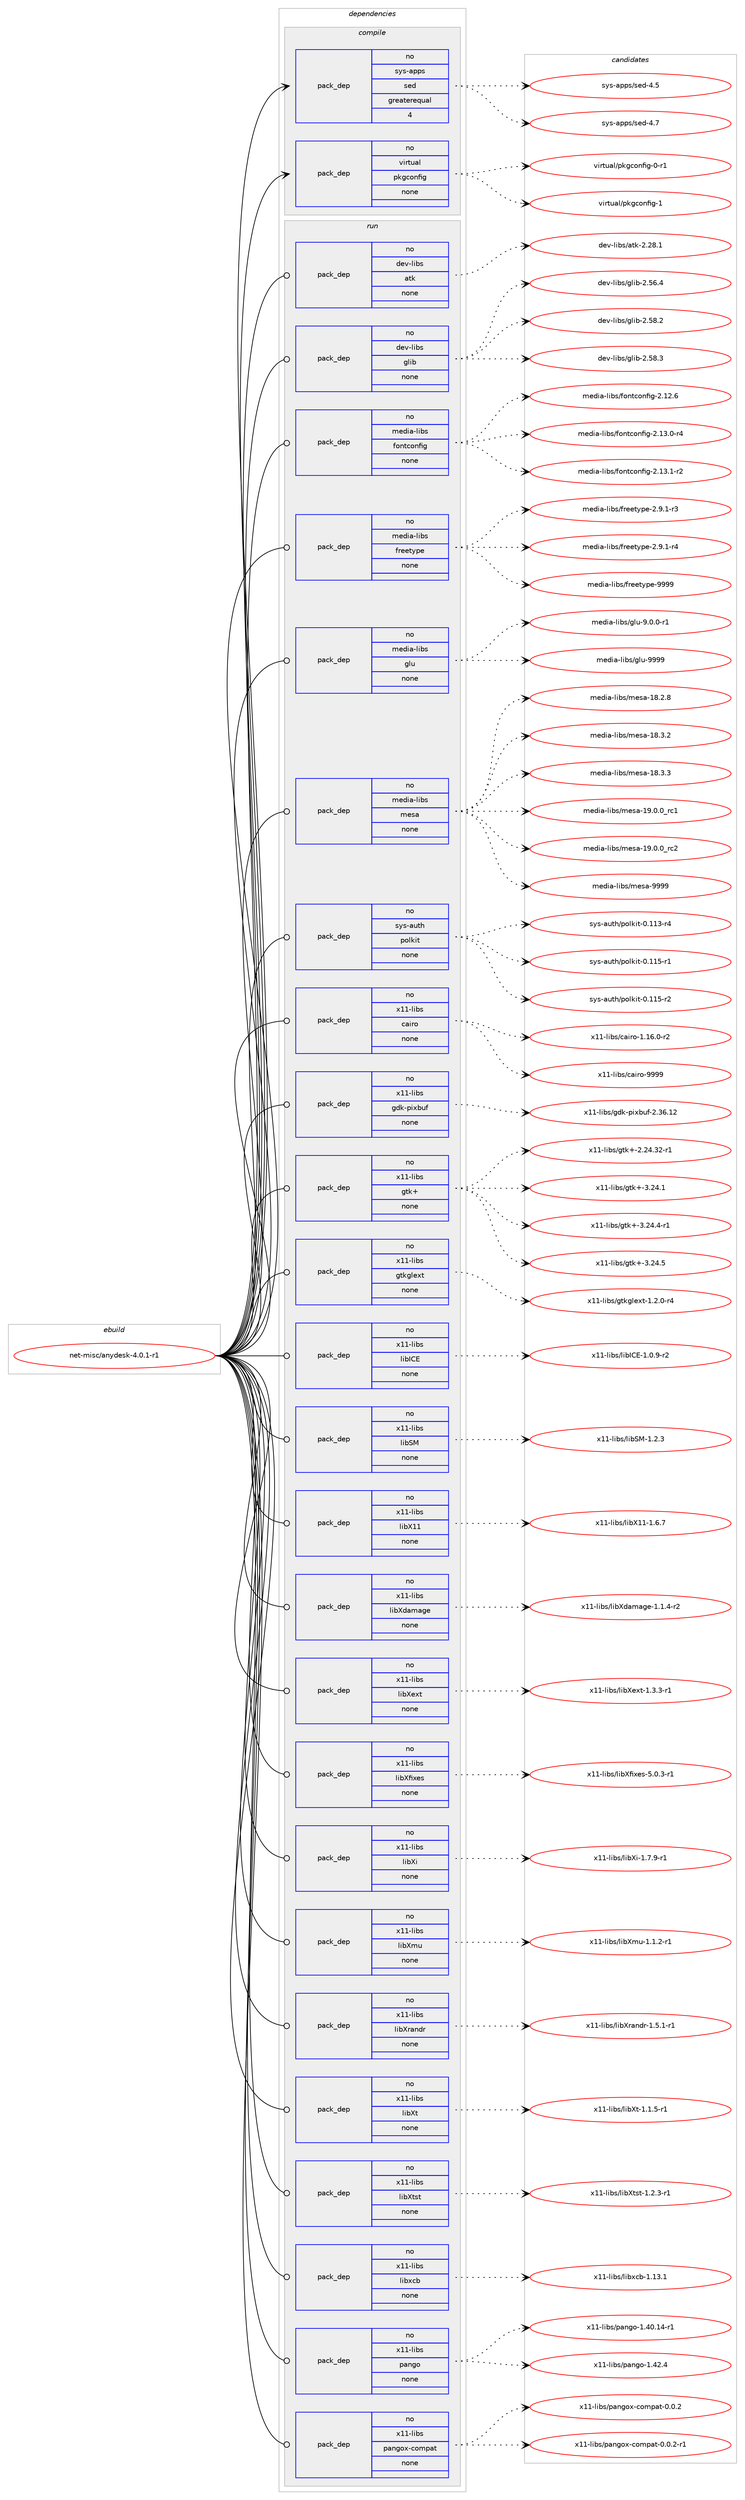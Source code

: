 digraph prolog {

# *************
# Graph options
# *************

newrank=true;
concentrate=true;
compound=true;
graph [rankdir=LR,fontname=Helvetica,fontsize=10,ranksep=1.5];#, ranksep=2.5, nodesep=0.2];
edge  [arrowhead=vee];
node  [fontname=Helvetica,fontsize=10];

# **********
# The ebuild
# **********

subgraph cluster_leftcol {
color=gray;
rank=same;
label=<<i>ebuild</i>>;
id [label="net-misc/anydesk-4.0.1-r1", color=red, width=4, href="../net-misc/anydesk-4.0.1-r1.svg"];
}

# ****************
# The dependencies
# ****************

subgraph cluster_midcol {
color=gray;
label=<<i>dependencies</i>>;
subgraph cluster_compile {
fillcolor="#eeeeee";
style=filled;
label=<<i>compile</i>>;
subgraph pack3110 {
dependency3916 [label=<<TABLE BORDER="0" CELLBORDER="1" CELLSPACING="0" CELLPADDING="4" WIDTH="220"><TR><TD ROWSPAN="6" CELLPADDING="30">pack_dep</TD></TR><TR><TD WIDTH="110">no</TD></TR><TR><TD>sys-apps</TD></TR><TR><TD>sed</TD></TR><TR><TD>greaterequal</TD></TR><TR><TD>4</TD></TR></TABLE>>, shape=none, color=blue];
}
id:e -> dependency3916:w [weight=20,style="solid",arrowhead="vee"];
subgraph pack3111 {
dependency3917 [label=<<TABLE BORDER="0" CELLBORDER="1" CELLSPACING="0" CELLPADDING="4" WIDTH="220"><TR><TD ROWSPAN="6" CELLPADDING="30">pack_dep</TD></TR><TR><TD WIDTH="110">no</TD></TR><TR><TD>virtual</TD></TR><TR><TD>pkgconfig</TD></TR><TR><TD>none</TD></TR><TR><TD></TD></TR></TABLE>>, shape=none, color=blue];
}
id:e -> dependency3917:w [weight=20,style="solid",arrowhead="vee"];
}
subgraph cluster_compileandrun {
fillcolor="#eeeeee";
style=filled;
label=<<i>compile and run</i>>;
}
subgraph cluster_run {
fillcolor="#eeeeee";
style=filled;
label=<<i>run</i>>;
subgraph pack3112 {
dependency3918 [label=<<TABLE BORDER="0" CELLBORDER="1" CELLSPACING="0" CELLPADDING="4" WIDTH="220"><TR><TD ROWSPAN="6" CELLPADDING="30">pack_dep</TD></TR><TR><TD WIDTH="110">no</TD></TR><TR><TD>dev-libs</TD></TR><TR><TD>atk</TD></TR><TR><TD>none</TD></TR><TR><TD></TD></TR></TABLE>>, shape=none, color=blue];
}
id:e -> dependency3918:w [weight=20,style="solid",arrowhead="odot"];
subgraph pack3113 {
dependency3919 [label=<<TABLE BORDER="0" CELLBORDER="1" CELLSPACING="0" CELLPADDING="4" WIDTH="220"><TR><TD ROWSPAN="6" CELLPADDING="30">pack_dep</TD></TR><TR><TD WIDTH="110">no</TD></TR><TR><TD>dev-libs</TD></TR><TR><TD>glib</TD></TR><TR><TD>none</TD></TR><TR><TD></TD></TR></TABLE>>, shape=none, color=blue];
}
id:e -> dependency3919:w [weight=20,style="solid",arrowhead="odot"];
subgraph pack3114 {
dependency3920 [label=<<TABLE BORDER="0" CELLBORDER="1" CELLSPACING="0" CELLPADDING="4" WIDTH="220"><TR><TD ROWSPAN="6" CELLPADDING="30">pack_dep</TD></TR><TR><TD WIDTH="110">no</TD></TR><TR><TD>media-libs</TD></TR><TR><TD>fontconfig</TD></TR><TR><TD>none</TD></TR><TR><TD></TD></TR></TABLE>>, shape=none, color=blue];
}
id:e -> dependency3920:w [weight=20,style="solid",arrowhead="odot"];
subgraph pack3115 {
dependency3921 [label=<<TABLE BORDER="0" CELLBORDER="1" CELLSPACING="0" CELLPADDING="4" WIDTH="220"><TR><TD ROWSPAN="6" CELLPADDING="30">pack_dep</TD></TR><TR><TD WIDTH="110">no</TD></TR><TR><TD>media-libs</TD></TR><TR><TD>freetype</TD></TR><TR><TD>none</TD></TR><TR><TD></TD></TR></TABLE>>, shape=none, color=blue];
}
id:e -> dependency3921:w [weight=20,style="solid",arrowhead="odot"];
subgraph pack3116 {
dependency3922 [label=<<TABLE BORDER="0" CELLBORDER="1" CELLSPACING="0" CELLPADDING="4" WIDTH="220"><TR><TD ROWSPAN="6" CELLPADDING="30">pack_dep</TD></TR><TR><TD WIDTH="110">no</TD></TR><TR><TD>media-libs</TD></TR><TR><TD>glu</TD></TR><TR><TD>none</TD></TR><TR><TD></TD></TR></TABLE>>, shape=none, color=blue];
}
id:e -> dependency3922:w [weight=20,style="solid",arrowhead="odot"];
subgraph pack3117 {
dependency3923 [label=<<TABLE BORDER="0" CELLBORDER="1" CELLSPACING="0" CELLPADDING="4" WIDTH="220"><TR><TD ROWSPAN="6" CELLPADDING="30">pack_dep</TD></TR><TR><TD WIDTH="110">no</TD></TR><TR><TD>media-libs</TD></TR><TR><TD>mesa</TD></TR><TR><TD>none</TD></TR><TR><TD></TD></TR></TABLE>>, shape=none, color=blue];
}
id:e -> dependency3923:w [weight=20,style="solid",arrowhead="odot"];
subgraph pack3118 {
dependency3924 [label=<<TABLE BORDER="0" CELLBORDER="1" CELLSPACING="0" CELLPADDING="4" WIDTH="220"><TR><TD ROWSPAN="6" CELLPADDING="30">pack_dep</TD></TR><TR><TD WIDTH="110">no</TD></TR><TR><TD>sys-auth</TD></TR><TR><TD>polkit</TD></TR><TR><TD>none</TD></TR><TR><TD></TD></TR></TABLE>>, shape=none, color=blue];
}
id:e -> dependency3924:w [weight=20,style="solid",arrowhead="odot"];
subgraph pack3119 {
dependency3925 [label=<<TABLE BORDER="0" CELLBORDER="1" CELLSPACING="0" CELLPADDING="4" WIDTH="220"><TR><TD ROWSPAN="6" CELLPADDING="30">pack_dep</TD></TR><TR><TD WIDTH="110">no</TD></TR><TR><TD>x11-libs</TD></TR><TR><TD>cairo</TD></TR><TR><TD>none</TD></TR><TR><TD></TD></TR></TABLE>>, shape=none, color=blue];
}
id:e -> dependency3925:w [weight=20,style="solid",arrowhead="odot"];
subgraph pack3120 {
dependency3926 [label=<<TABLE BORDER="0" CELLBORDER="1" CELLSPACING="0" CELLPADDING="4" WIDTH="220"><TR><TD ROWSPAN="6" CELLPADDING="30">pack_dep</TD></TR><TR><TD WIDTH="110">no</TD></TR><TR><TD>x11-libs</TD></TR><TR><TD>gdk-pixbuf</TD></TR><TR><TD>none</TD></TR><TR><TD></TD></TR></TABLE>>, shape=none, color=blue];
}
id:e -> dependency3926:w [weight=20,style="solid",arrowhead="odot"];
subgraph pack3121 {
dependency3927 [label=<<TABLE BORDER="0" CELLBORDER="1" CELLSPACING="0" CELLPADDING="4" WIDTH="220"><TR><TD ROWSPAN="6" CELLPADDING="30">pack_dep</TD></TR><TR><TD WIDTH="110">no</TD></TR><TR><TD>x11-libs</TD></TR><TR><TD>gtk+</TD></TR><TR><TD>none</TD></TR><TR><TD></TD></TR></TABLE>>, shape=none, color=blue];
}
id:e -> dependency3927:w [weight=20,style="solid",arrowhead="odot"];
subgraph pack3122 {
dependency3928 [label=<<TABLE BORDER="0" CELLBORDER="1" CELLSPACING="0" CELLPADDING="4" WIDTH="220"><TR><TD ROWSPAN="6" CELLPADDING="30">pack_dep</TD></TR><TR><TD WIDTH="110">no</TD></TR><TR><TD>x11-libs</TD></TR><TR><TD>gtkglext</TD></TR><TR><TD>none</TD></TR><TR><TD></TD></TR></TABLE>>, shape=none, color=blue];
}
id:e -> dependency3928:w [weight=20,style="solid",arrowhead="odot"];
subgraph pack3123 {
dependency3929 [label=<<TABLE BORDER="0" CELLBORDER="1" CELLSPACING="0" CELLPADDING="4" WIDTH="220"><TR><TD ROWSPAN="6" CELLPADDING="30">pack_dep</TD></TR><TR><TD WIDTH="110">no</TD></TR><TR><TD>x11-libs</TD></TR><TR><TD>libICE</TD></TR><TR><TD>none</TD></TR><TR><TD></TD></TR></TABLE>>, shape=none, color=blue];
}
id:e -> dependency3929:w [weight=20,style="solid",arrowhead="odot"];
subgraph pack3124 {
dependency3930 [label=<<TABLE BORDER="0" CELLBORDER="1" CELLSPACING="0" CELLPADDING="4" WIDTH="220"><TR><TD ROWSPAN="6" CELLPADDING="30">pack_dep</TD></TR><TR><TD WIDTH="110">no</TD></TR><TR><TD>x11-libs</TD></TR><TR><TD>libSM</TD></TR><TR><TD>none</TD></TR><TR><TD></TD></TR></TABLE>>, shape=none, color=blue];
}
id:e -> dependency3930:w [weight=20,style="solid",arrowhead="odot"];
subgraph pack3125 {
dependency3931 [label=<<TABLE BORDER="0" CELLBORDER="1" CELLSPACING="0" CELLPADDING="4" WIDTH="220"><TR><TD ROWSPAN="6" CELLPADDING="30">pack_dep</TD></TR><TR><TD WIDTH="110">no</TD></TR><TR><TD>x11-libs</TD></TR><TR><TD>libX11</TD></TR><TR><TD>none</TD></TR><TR><TD></TD></TR></TABLE>>, shape=none, color=blue];
}
id:e -> dependency3931:w [weight=20,style="solid",arrowhead="odot"];
subgraph pack3126 {
dependency3932 [label=<<TABLE BORDER="0" CELLBORDER="1" CELLSPACING="0" CELLPADDING="4" WIDTH="220"><TR><TD ROWSPAN="6" CELLPADDING="30">pack_dep</TD></TR><TR><TD WIDTH="110">no</TD></TR><TR><TD>x11-libs</TD></TR><TR><TD>libXdamage</TD></TR><TR><TD>none</TD></TR><TR><TD></TD></TR></TABLE>>, shape=none, color=blue];
}
id:e -> dependency3932:w [weight=20,style="solid",arrowhead="odot"];
subgraph pack3127 {
dependency3933 [label=<<TABLE BORDER="0" CELLBORDER="1" CELLSPACING="0" CELLPADDING="4" WIDTH="220"><TR><TD ROWSPAN="6" CELLPADDING="30">pack_dep</TD></TR><TR><TD WIDTH="110">no</TD></TR><TR><TD>x11-libs</TD></TR><TR><TD>libXext</TD></TR><TR><TD>none</TD></TR><TR><TD></TD></TR></TABLE>>, shape=none, color=blue];
}
id:e -> dependency3933:w [weight=20,style="solid",arrowhead="odot"];
subgraph pack3128 {
dependency3934 [label=<<TABLE BORDER="0" CELLBORDER="1" CELLSPACING="0" CELLPADDING="4" WIDTH="220"><TR><TD ROWSPAN="6" CELLPADDING="30">pack_dep</TD></TR><TR><TD WIDTH="110">no</TD></TR><TR><TD>x11-libs</TD></TR><TR><TD>libXfixes</TD></TR><TR><TD>none</TD></TR><TR><TD></TD></TR></TABLE>>, shape=none, color=blue];
}
id:e -> dependency3934:w [weight=20,style="solid",arrowhead="odot"];
subgraph pack3129 {
dependency3935 [label=<<TABLE BORDER="0" CELLBORDER="1" CELLSPACING="0" CELLPADDING="4" WIDTH="220"><TR><TD ROWSPAN="6" CELLPADDING="30">pack_dep</TD></TR><TR><TD WIDTH="110">no</TD></TR><TR><TD>x11-libs</TD></TR><TR><TD>libXi</TD></TR><TR><TD>none</TD></TR><TR><TD></TD></TR></TABLE>>, shape=none, color=blue];
}
id:e -> dependency3935:w [weight=20,style="solid",arrowhead="odot"];
subgraph pack3130 {
dependency3936 [label=<<TABLE BORDER="0" CELLBORDER="1" CELLSPACING="0" CELLPADDING="4" WIDTH="220"><TR><TD ROWSPAN="6" CELLPADDING="30">pack_dep</TD></TR><TR><TD WIDTH="110">no</TD></TR><TR><TD>x11-libs</TD></TR><TR><TD>libXmu</TD></TR><TR><TD>none</TD></TR><TR><TD></TD></TR></TABLE>>, shape=none, color=blue];
}
id:e -> dependency3936:w [weight=20,style="solid",arrowhead="odot"];
subgraph pack3131 {
dependency3937 [label=<<TABLE BORDER="0" CELLBORDER="1" CELLSPACING="0" CELLPADDING="4" WIDTH="220"><TR><TD ROWSPAN="6" CELLPADDING="30">pack_dep</TD></TR><TR><TD WIDTH="110">no</TD></TR><TR><TD>x11-libs</TD></TR><TR><TD>libXrandr</TD></TR><TR><TD>none</TD></TR><TR><TD></TD></TR></TABLE>>, shape=none, color=blue];
}
id:e -> dependency3937:w [weight=20,style="solid",arrowhead="odot"];
subgraph pack3132 {
dependency3938 [label=<<TABLE BORDER="0" CELLBORDER="1" CELLSPACING="0" CELLPADDING="4" WIDTH="220"><TR><TD ROWSPAN="6" CELLPADDING="30">pack_dep</TD></TR><TR><TD WIDTH="110">no</TD></TR><TR><TD>x11-libs</TD></TR><TR><TD>libXt</TD></TR><TR><TD>none</TD></TR><TR><TD></TD></TR></TABLE>>, shape=none, color=blue];
}
id:e -> dependency3938:w [weight=20,style="solid",arrowhead="odot"];
subgraph pack3133 {
dependency3939 [label=<<TABLE BORDER="0" CELLBORDER="1" CELLSPACING="0" CELLPADDING="4" WIDTH="220"><TR><TD ROWSPAN="6" CELLPADDING="30">pack_dep</TD></TR><TR><TD WIDTH="110">no</TD></TR><TR><TD>x11-libs</TD></TR><TR><TD>libXtst</TD></TR><TR><TD>none</TD></TR><TR><TD></TD></TR></TABLE>>, shape=none, color=blue];
}
id:e -> dependency3939:w [weight=20,style="solid",arrowhead="odot"];
subgraph pack3134 {
dependency3940 [label=<<TABLE BORDER="0" CELLBORDER="1" CELLSPACING="0" CELLPADDING="4" WIDTH="220"><TR><TD ROWSPAN="6" CELLPADDING="30">pack_dep</TD></TR><TR><TD WIDTH="110">no</TD></TR><TR><TD>x11-libs</TD></TR><TR><TD>libxcb</TD></TR><TR><TD>none</TD></TR><TR><TD></TD></TR></TABLE>>, shape=none, color=blue];
}
id:e -> dependency3940:w [weight=20,style="solid",arrowhead="odot"];
subgraph pack3135 {
dependency3941 [label=<<TABLE BORDER="0" CELLBORDER="1" CELLSPACING="0" CELLPADDING="4" WIDTH="220"><TR><TD ROWSPAN="6" CELLPADDING="30">pack_dep</TD></TR><TR><TD WIDTH="110">no</TD></TR><TR><TD>x11-libs</TD></TR><TR><TD>pango</TD></TR><TR><TD>none</TD></TR><TR><TD></TD></TR></TABLE>>, shape=none, color=blue];
}
id:e -> dependency3941:w [weight=20,style="solid",arrowhead="odot"];
subgraph pack3136 {
dependency3942 [label=<<TABLE BORDER="0" CELLBORDER="1" CELLSPACING="0" CELLPADDING="4" WIDTH="220"><TR><TD ROWSPAN="6" CELLPADDING="30">pack_dep</TD></TR><TR><TD WIDTH="110">no</TD></TR><TR><TD>x11-libs</TD></TR><TR><TD>pangox-compat</TD></TR><TR><TD>none</TD></TR><TR><TD></TD></TR></TABLE>>, shape=none, color=blue];
}
id:e -> dependency3942:w [weight=20,style="solid",arrowhead="odot"];
}
}

# **************
# The candidates
# **************

subgraph cluster_choices {
rank=same;
color=gray;
label=<<i>candidates</i>>;

subgraph choice3110 {
color=black;
nodesep=1;
choice11512111545971121121154711510110045524653 [label="sys-apps/sed-4.5", color=red, width=4,href="../sys-apps/sed-4.5.svg"];
choice11512111545971121121154711510110045524655 [label="sys-apps/sed-4.7", color=red, width=4,href="../sys-apps/sed-4.7.svg"];
dependency3916:e -> choice11512111545971121121154711510110045524653:w [style=dotted,weight="100"];
dependency3916:e -> choice11512111545971121121154711510110045524655:w [style=dotted,weight="100"];
}
subgraph choice3111 {
color=black;
nodesep=1;
choice11810511411611797108471121071039911111010210510345484511449 [label="virtual/pkgconfig-0-r1", color=red, width=4,href="../virtual/pkgconfig-0-r1.svg"];
choice1181051141161179710847112107103991111101021051034549 [label="virtual/pkgconfig-1", color=red, width=4,href="../virtual/pkgconfig-1.svg"];
dependency3917:e -> choice11810511411611797108471121071039911111010210510345484511449:w [style=dotted,weight="100"];
dependency3917:e -> choice1181051141161179710847112107103991111101021051034549:w [style=dotted,weight="100"];
}
subgraph choice3112 {
color=black;
nodesep=1;
choice1001011184510810598115479711610745504650564649 [label="dev-libs/atk-2.28.1", color=red, width=4,href="../dev-libs/atk-2.28.1.svg"];
dependency3918:e -> choice1001011184510810598115479711610745504650564649:w [style=dotted,weight="100"];
}
subgraph choice3113 {
color=black;
nodesep=1;
choice1001011184510810598115471031081059845504653544652 [label="dev-libs/glib-2.56.4", color=red, width=4,href="../dev-libs/glib-2.56.4.svg"];
choice1001011184510810598115471031081059845504653564650 [label="dev-libs/glib-2.58.2", color=red, width=4,href="../dev-libs/glib-2.58.2.svg"];
choice1001011184510810598115471031081059845504653564651 [label="dev-libs/glib-2.58.3", color=red, width=4,href="../dev-libs/glib-2.58.3.svg"];
dependency3919:e -> choice1001011184510810598115471031081059845504653544652:w [style=dotted,weight="100"];
dependency3919:e -> choice1001011184510810598115471031081059845504653564650:w [style=dotted,weight="100"];
dependency3919:e -> choice1001011184510810598115471031081059845504653564651:w [style=dotted,weight="100"];
}
subgraph choice3114 {
color=black;
nodesep=1;
choice109101100105974510810598115471021111101169911111010210510345504649504654 [label="media-libs/fontconfig-2.12.6", color=red, width=4,href="../media-libs/fontconfig-2.12.6.svg"];
choice1091011001059745108105981154710211111011699111110102105103455046495146484511452 [label="media-libs/fontconfig-2.13.0-r4", color=red, width=4,href="../media-libs/fontconfig-2.13.0-r4.svg"];
choice1091011001059745108105981154710211111011699111110102105103455046495146494511450 [label="media-libs/fontconfig-2.13.1-r2", color=red, width=4,href="../media-libs/fontconfig-2.13.1-r2.svg"];
dependency3920:e -> choice109101100105974510810598115471021111101169911111010210510345504649504654:w [style=dotted,weight="100"];
dependency3920:e -> choice1091011001059745108105981154710211111011699111110102105103455046495146484511452:w [style=dotted,weight="100"];
dependency3920:e -> choice1091011001059745108105981154710211111011699111110102105103455046495146494511450:w [style=dotted,weight="100"];
}
subgraph choice3115 {
color=black;
nodesep=1;
choice109101100105974510810598115471021141011011161211121014550465746494511451 [label="media-libs/freetype-2.9.1-r3", color=red, width=4,href="../media-libs/freetype-2.9.1-r3.svg"];
choice109101100105974510810598115471021141011011161211121014550465746494511452 [label="media-libs/freetype-2.9.1-r4", color=red, width=4,href="../media-libs/freetype-2.9.1-r4.svg"];
choice109101100105974510810598115471021141011011161211121014557575757 [label="media-libs/freetype-9999", color=red, width=4,href="../media-libs/freetype-9999.svg"];
dependency3921:e -> choice109101100105974510810598115471021141011011161211121014550465746494511451:w [style=dotted,weight="100"];
dependency3921:e -> choice109101100105974510810598115471021141011011161211121014550465746494511452:w [style=dotted,weight="100"];
dependency3921:e -> choice109101100105974510810598115471021141011011161211121014557575757:w [style=dotted,weight="100"];
}
subgraph choice3116 {
color=black;
nodesep=1;
choice109101100105974510810598115471031081174557464846484511449 [label="media-libs/glu-9.0.0-r1", color=red, width=4,href="../media-libs/glu-9.0.0-r1.svg"];
choice109101100105974510810598115471031081174557575757 [label="media-libs/glu-9999", color=red, width=4,href="../media-libs/glu-9999.svg"];
dependency3922:e -> choice109101100105974510810598115471031081174557464846484511449:w [style=dotted,weight="100"];
dependency3922:e -> choice109101100105974510810598115471031081174557575757:w [style=dotted,weight="100"];
}
subgraph choice3117 {
color=black;
nodesep=1;
choice109101100105974510810598115471091011159745495646504656 [label="media-libs/mesa-18.2.8", color=red, width=4,href="../media-libs/mesa-18.2.8.svg"];
choice109101100105974510810598115471091011159745495646514650 [label="media-libs/mesa-18.3.2", color=red, width=4,href="../media-libs/mesa-18.3.2.svg"];
choice109101100105974510810598115471091011159745495646514651 [label="media-libs/mesa-18.3.3", color=red, width=4,href="../media-libs/mesa-18.3.3.svg"];
choice109101100105974510810598115471091011159745495746484648951149949 [label="media-libs/mesa-19.0.0_rc1", color=red, width=4,href="../media-libs/mesa-19.0.0_rc1.svg"];
choice109101100105974510810598115471091011159745495746484648951149950 [label="media-libs/mesa-19.0.0_rc2", color=red, width=4,href="../media-libs/mesa-19.0.0_rc2.svg"];
choice10910110010597451081059811547109101115974557575757 [label="media-libs/mesa-9999", color=red, width=4,href="../media-libs/mesa-9999.svg"];
dependency3923:e -> choice109101100105974510810598115471091011159745495646504656:w [style=dotted,weight="100"];
dependency3923:e -> choice109101100105974510810598115471091011159745495646514650:w [style=dotted,weight="100"];
dependency3923:e -> choice109101100105974510810598115471091011159745495646514651:w [style=dotted,weight="100"];
dependency3923:e -> choice109101100105974510810598115471091011159745495746484648951149949:w [style=dotted,weight="100"];
dependency3923:e -> choice109101100105974510810598115471091011159745495746484648951149950:w [style=dotted,weight="100"];
dependency3923:e -> choice10910110010597451081059811547109101115974557575757:w [style=dotted,weight="100"];
}
subgraph choice3118 {
color=black;
nodesep=1;
choice1151211154597117116104471121111081071051164548464949514511452 [label="sys-auth/polkit-0.113-r4", color=red, width=4,href="../sys-auth/polkit-0.113-r4.svg"];
choice1151211154597117116104471121111081071051164548464949534511449 [label="sys-auth/polkit-0.115-r1", color=red, width=4,href="../sys-auth/polkit-0.115-r1.svg"];
choice1151211154597117116104471121111081071051164548464949534511450 [label="sys-auth/polkit-0.115-r2", color=red, width=4,href="../sys-auth/polkit-0.115-r2.svg"];
dependency3924:e -> choice1151211154597117116104471121111081071051164548464949514511452:w [style=dotted,weight="100"];
dependency3924:e -> choice1151211154597117116104471121111081071051164548464949534511449:w [style=dotted,weight="100"];
dependency3924:e -> choice1151211154597117116104471121111081071051164548464949534511450:w [style=dotted,weight="100"];
}
subgraph choice3119 {
color=black;
nodesep=1;
choice12049494510810598115479997105114111454946495446484511450 [label="x11-libs/cairo-1.16.0-r2", color=red, width=4,href="../x11-libs/cairo-1.16.0-r2.svg"];
choice120494945108105981154799971051141114557575757 [label="x11-libs/cairo-9999", color=red, width=4,href="../x11-libs/cairo-9999.svg"];
dependency3925:e -> choice12049494510810598115479997105114111454946495446484511450:w [style=dotted,weight="100"];
dependency3925:e -> choice120494945108105981154799971051141114557575757:w [style=dotted,weight="100"];
}
subgraph choice3120 {
color=black;
nodesep=1;
choice120494945108105981154710310010745112105120981171024550465154464950 [label="x11-libs/gdk-pixbuf-2.36.12", color=red, width=4,href="../x11-libs/gdk-pixbuf-2.36.12.svg"];
dependency3926:e -> choice120494945108105981154710310010745112105120981171024550465154464950:w [style=dotted,weight="100"];
}
subgraph choice3121 {
color=black;
nodesep=1;
choice12049494510810598115471031161074345504650524651504511449 [label="x11-libs/gtk+-2.24.32-r1", color=red, width=4,href="../x11-libs/gtk+-2.24.32-r1.svg"];
choice12049494510810598115471031161074345514650524649 [label="x11-libs/gtk+-3.24.1", color=red, width=4,href="../x11-libs/gtk+-3.24.1.svg"];
choice120494945108105981154710311610743455146505246524511449 [label="x11-libs/gtk+-3.24.4-r1", color=red, width=4,href="../x11-libs/gtk+-3.24.4-r1.svg"];
choice12049494510810598115471031161074345514650524653 [label="x11-libs/gtk+-3.24.5", color=red, width=4,href="../x11-libs/gtk+-3.24.5.svg"];
dependency3927:e -> choice12049494510810598115471031161074345504650524651504511449:w [style=dotted,weight="100"];
dependency3927:e -> choice12049494510810598115471031161074345514650524649:w [style=dotted,weight="100"];
dependency3927:e -> choice120494945108105981154710311610743455146505246524511449:w [style=dotted,weight="100"];
dependency3927:e -> choice12049494510810598115471031161074345514650524653:w [style=dotted,weight="100"];
}
subgraph choice3122 {
color=black;
nodesep=1;
choice12049494510810598115471031161071031081011201164549465046484511452 [label="x11-libs/gtkglext-1.2.0-r4", color=red, width=4,href="../x11-libs/gtkglext-1.2.0-r4.svg"];
dependency3928:e -> choice12049494510810598115471031161071031081011201164549465046484511452:w [style=dotted,weight="100"];
}
subgraph choice3123 {
color=black;
nodesep=1;
choice1204949451081059811547108105987367694549464846574511450 [label="x11-libs/libICE-1.0.9-r2", color=red, width=4,href="../x11-libs/libICE-1.0.9-r2.svg"];
dependency3929:e -> choice1204949451081059811547108105987367694549464846574511450:w [style=dotted,weight="100"];
}
subgraph choice3124 {
color=black;
nodesep=1;
choice1204949451081059811547108105988377454946504651 [label="x11-libs/libSM-1.2.3", color=red, width=4,href="../x11-libs/libSM-1.2.3.svg"];
dependency3930:e -> choice1204949451081059811547108105988377454946504651:w [style=dotted,weight="100"];
}
subgraph choice3125 {
color=black;
nodesep=1;
choice120494945108105981154710810598884949454946544655 [label="x11-libs/libX11-1.6.7", color=red, width=4,href="../x11-libs/libX11-1.6.7.svg"];
dependency3931:e -> choice120494945108105981154710810598884949454946544655:w [style=dotted,weight="100"];
}
subgraph choice3126 {
color=black;
nodesep=1;
choice1204949451081059811547108105988810097109971031014549464946524511450 [label="x11-libs/libXdamage-1.1.4-r2", color=red, width=4,href="../x11-libs/libXdamage-1.1.4-r2.svg"];
dependency3932:e -> choice1204949451081059811547108105988810097109971031014549464946524511450:w [style=dotted,weight="100"];
}
subgraph choice3127 {
color=black;
nodesep=1;
choice120494945108105981154710810598881011201164549465146514511449 [label="x11-libs/libXext-1.3.3-r1", color=red, width=4,href="../x11-libs/libXext-1.3.3-r1.svg"];
dependency3933:e -> choice120494945108105981154710810598881011201164549465146514511449:w [style=dotted,weight="100"];
}
subgraph choice3128 {
color=black;
nodesep=1;
choice120494945108105981154710810598881021051201011154553464846514511449 [label="x11-libs/libXfixes-5.0.3-r1", color=red, width=4,href="../x11-libs/libXfixes-5.0.3-r1.svg"];
dependency3934:e -> choice120494945108105981154710810598881021051201011154553464846514511449:w [style=dotted,weight="100"];
}
subgraph choice3129 {
color=black;
nodesep=1;
choice120494945108105981154710810598881054549465546574511449 [label="x11-libs/libXi-1.7.9-r1", color=red, width=4,href="../x11-libs/libXi-1.7.9-r1.svg"];
dependency3935:e -> choice120494945108105981154710810598881054549465546574511449:w [style=dotted,weight="100"];
}
subgraph choice3130 {
color=black;
nodesep=1;
choice120494945108105981154710810598881091174549464946504511449 [label="x11-libs/libXmu-1.1.2-r1", color=red, width=4,href="../x11-libs/libXmu-1.1.2-r1.svg"];
dependency3936:e -> choice120494945108105981154710810598881091174549464946504511449:w [style=dotted,weight="100"];
}
subgraph choice3131 {
color=black;
nodesep=1;
choice12049494510810598115471081059888114971101001144549465346494511449 [label="x11-libs/libXrandr-1.5.1-r1", color=red, width=4,href="../x11-libs/libXrandr-1.5.1-r1.svg"];
dependency3937:e -> choice12049494510810598115471081059888114971101001144549465346494511449:w [style=dotted,weight="100"];
}
subgraph choice3132 {
color=black;
nodesep=1;
choice120494945108105981154710810598881164549464946534511449 [label="x11-libs/libXt-1.1.5-r1", color=red, width=4,href="../x11-libs/libXt-1.1.5-r1.svg"];
dependency3938:e -> choice120494945108105981154710810598881164549464946534511449:w [style=dotted,weight="100"];
}
subgraph choice3133 {
color=black;
nodesep=1;
choice120494945108105981154710810598881161151164549465046514511449 [label="x11-libs/libXtst-1.2.3-r1", color=red, width=4,href="../x11-libs/libXtst-1.2.3-r1.svg"];
dependency3939:e -> choice120494945108105981154710810598881161151164549465046514511449:w [style=dotted,weight="100"];
}
subgraph choice3134 {
color=black;
nodesep=1;
choice120494945108105981154710810598120999845494649514649 [label="x11-libs/libxcb-1.13.1", color=red, width=4,href="../x11-libs/libxcb-1.13.1.svg"];
dependency3940:e -> choice120494945108105981154710810598120999845494649514649:w [style=dotted,weight="100"];
}
subgraph choice3135 {
color=black;
nodesep=1;
choice12049494510810598115471129711010311145494652484649524511449 [label="x11-libs/pango-1.40.14-r1", color=red, width=4,href="../x11-libs/pango-1.40.14-r1.svg"];
choice12049494510810598115471129711010311145494652504652 [label="x11-libs/pango-1.42.4", color=red, width=4,href="../x11-libs/pango-1.42.4.svg"];
dependency3941:e -> choice12049494510810598115471129711010311145494652484649524511449:w [style=dotted,weight="100"];
dependency3941:e -> choice12049494510810598115471129711010311145494652504652:w [style=dotted,weight="100"];
}
subgraph choice3136 {
color=black;
nodesep=1;
choice120494945108105981154711297110103111120459911110911297116454846484650 [label="x11-libs/pangox-compat-0.0.2", color=red, width=4,href="../x11-libs/pangox-compat-0.0.2.svg"];
choice1204949451081059811547112971101031111204599111109112971164548464846504511449 [label="x11-libs/pangox-compat-0.0.2-r1", color=red, width=4,href="../x11-libs/pangox-compat-0.0.2-r1.svg"];
dependency3942:e -> choice120494945108105981154711297110103111120459911110911297116454846484650:w [style=dotted,weight="100"];
dependency3942:e -> choice1204949451081059811547112971101031111204599111109112971164548464846504511449:w [style=dotted,weight="100"];
}
}

}
